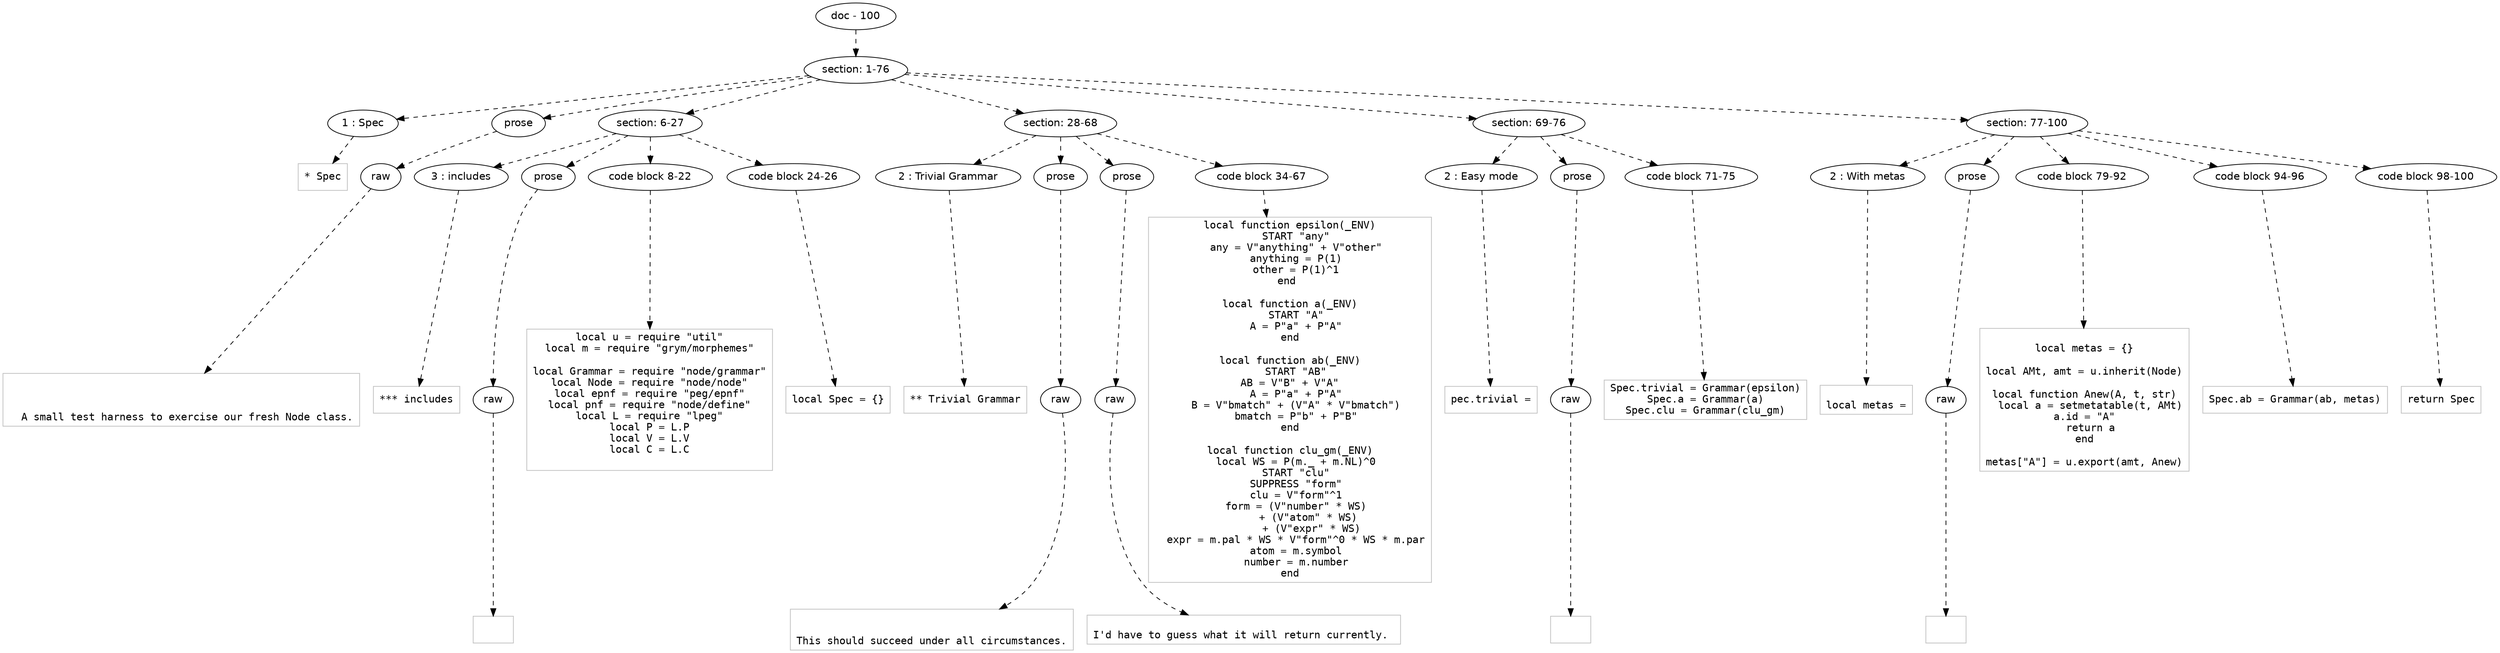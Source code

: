 digraph hierarchy {

node [fontname=Helvetica]
edge [style=dashed]

doc_0 [label="doc - 100"]


doc_0 -> { section_1}
{rank=same; section_1}

section_1 [label="section: 1-76"]


section_1 -> { header_2 prose_3 section_4 section_5 section_6 section_7}
{rank=same; header_2 prose_3 section_4 section_5 section_6 section_7}

header_2 [label="1 : Spec"]

prose_3 [label="prose"]

section_4 [label="section: 6-27"]

section_5 [label="section: 28-68"]

section_6 [label="section: 69-76"]

section_7 [label="section: 77-100"]


header_2 -> leaf_8
leaf_8  [color=Gray,shape=rectangle,fontname=Inconsolata,label="* Spec"]
prose_3 -> { raw_9}
{rank=same; raw_9}

raw_9 [label="raw"]


raw_9 -> leaf_10
leaf_10  [color=Gray,shape=rectangle,fontname=Inconsolata,label="


  A small test harness to exercise our fresh Node class.
"]
section_4 -> { header_11 prose_12 codeblock_13 codeblock_14}
{rank=same; header_11 prose_12 codeblock_13 codeblock_14}

header_11 [label="3 : includes"]

prose_12 [label="prose"]

codeblock_13 [label="code block 8-22"]

codeblock_14 [label="code block 24-26"]


header_11 -> leaf_15
leaf_15  [color=Gray,shape=rectangle,fontname=Inconsolata,label="*** includes"]
prose_12 -> { raw_16}
{rank=same; raw_16}

raw_16 [label="raw"]


raw_16 -> leaf_17
leaf_17  [color=Gray,shape=rectangle,fontname=Inconsolata,label="
"]
codeblock_13 -> leaf_18
leaf_18  [color=Gray,shape=rectangle,fontname=Inconsolata,label="local u = require \"util\"
local m = require \"grym/morphemes\"

local Grammar = require \"node/grammar\"
local Node = require \"node/node\"
local epnf = require \"peg/epnf\"
local pnf = require \"node/define\"
local L = require \"lpeg\"
local P = L.P
local V = L.V
local C = L.C

"]
codeblock_14 -> leaf_19
leaf_19  [color=Gray,shape=rectangle,fontname=Inconsolata,label="local Spec = {}"]
section_5 -> { header_20 prose_21 prose_22 codeblock_23}
{rank=same; header_20 prose_21 prose_22 codeblock_23}

header_20 [label="2 : Trivial Grammar"]

prose_21 [label="prose"]

prose_22 [label="prose"]

codeblock_23 [label="code block 34-67"]


header_20 -> leaf_24
leaf_24  [color=Gray,shape=rectangle,fontname=Inconsolata,label="** Trivial Grammar"]
prose_21 -> { raw_25}
{rank=same; raw_25}

raw_25 [label="raw"]


raw_25 -> leaf_26
leaf_26  [color=Gray,shape=rectangle,fontname=Inconsolata,label="

This should succeed under all circumstances.
"]
prose_22 -> { raw_27}
{rank=same; raw_27}

raw_27 [label="raw"]


raw_27 -> leaf_28
leaf_28  [color=Gray,shape=rectangle,fontname=Inconsolata,label="
I'd have to guess what it will return currently. 
"]
codeblock_23 -> leaf_29
leaf_29  [color=Gray,shape=rectangle,fontname=Inconsolata,label="local function epsilon(_ENV)
  START \"any\"
  any = V\"anything\" + V\"other\"
  anything = P(1)
  other = P(1)^1
end 

local function a(_ENV)
  START \"A\"
  A = P\"a\" + P\"A\"
end

local function ab(_ENV)
  START \"AB\"
  AB = V\"B\" + V\"A\"  
  A = P\"a\" + P\"A\"
  B = V\"bmatch\" + (V\"A\" * V\"bmatch\")
  bmatch = P\"b\" + P\"B\"
end

local function clu_gm(_ENV)
  local WS = P(m._ + m.NL)^0
  START \"clu\"
  SUPPRESS \"form\"
  clu = V\"form\"^1
  form = (V\"number\" * WS)
       + (V\"atom\" * WS) 
       + (V\"expr\" * WS)
  expr = m.pal * WS * V\"form\"^0 * WS * m.par
  atom = m.symbol
  number = m.number
end"]
section_6 -> { header_30 prose_31 codeblock_32}
{rank=same; header_30 prose_31 codeblock_32}

header_30 [label="2 : Easy mode"]

prose_31 [label="prose"]

codeblock_32 [label="code block 71-75"]


header_30 -> leaf_33
leaf_33  [color=Gray,shape=rectangle,fontname=Inconsolata,label="pec.trivial ="]
prose_31 -> { raw_34}
{rank=same; raw_34}

raw_34 [label="raw"]


raw_34 -> leaf_35
leaf_35  [color=Gray,shape=rectangle,fontname=Inconsolata,label="
"]
codeblock_32 -> leaf_36
leaf_36  [color=Gray,shape=rectangle,fontname=Inconsolata,label="Spec.trivial = Grammar(epsilon)
Spec.a = Grammar(a)
Spec.clu = Grammar(clu_gm)"]
section_7 -> { header_37 prose_38 codeblock_39 codeblock_40 codeblock_41}
{rank=same; header_37 prose_38 codeblock_39 codeblock_40 codeblock_41}

header_37 [label="2 : With metas"]

prose_38 [label="prose"]

codeblock_39 [label="code block 79-92"]

codeblock_40 [label="code block 94-96"]

codeblock_41 [label="code block 98-100"]


header_37 -> leaf_42
leaf_42  [color=Gray,shape=rectangle,fontname=Inconsolata,label="
local metas ="]
prose_38 -> { raw_43}
{rank=same; raw_43}

raw_43 [label="raw"]


raw_43 -> leaf_44
leaf_44  [color=Gray,shape=rectangle,fontname=Inconsolata,label="
"]
codeblock_39 -> leaf_45
leaf_45  [color=Gray,shape=rectangle,fontname=Inconsolata,label="
local metas = {}

local AMt, amt = u.inherit(Node)

local function Anew(A, t, str)
  local a = setmetatable(t, AMt)
  a.id = \"A\"  
  return a
end

metas[\"A\"] = u.export(amt, Anew)"]
codeblock_40 -> leaf_46
leaf_46  [color=Gray,shape=rectangle,fontname=Inconsolata,label="Spec.ab = Grammar(ab, metas)"]
codeblock_41 -> leaf_47
leaf_47  [color=Gray,shape=rectangle,fontname=Inconsolata,label="return Spec"]

}
